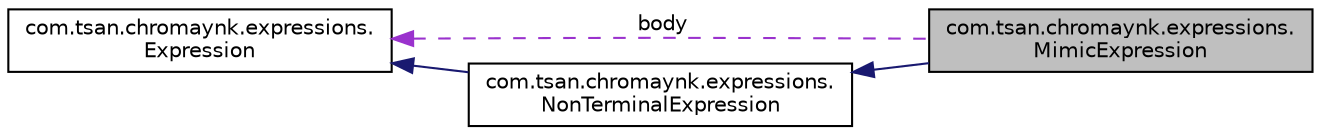 digraph "com.tsan.chromaynk.expressions.MimicExpression"
{
 // LATEX_PDF_SIZE
  edge [fontname="Helvetica",fontsize="10",labelfontname="Helvetica",labelfontsize="10"];
  node [fontname="Helvetica",fontsize="10",shape=record];
  rankdir="LR";
  Node1 [label="com.tsan.chromaynk.expressions.\lMimicExpression",height=0.2,width=0.4,color="black", fillcolor="grey75", style="filled", fontcolor="black",tooltip=" "];
  Node2 -> Node1 [dir="back",color="midnightblue",fontsize="10",style="solid"];
  Node2 [label="com.tsan.chromaynk.expressions.\lNonTerminalExpression",height=0.2,width=0.4,color="black", fillcolor="white", style="filled",URL="$classcom_1_1tsan_1_1chromaynk_1_1expressions_1_1NonTerminalExpression.html",tooltip=" "];
  Node3 -> Node2 [dir="back",color="midnightblue",fontsize="10",style="solid"];
  Node3 [label="com.tsan.chromaynk.expressions.\lExpression",height=0.2,width=0.4,color="black", fillcolor="white", style="filled",URL="$classcom_1_1tsan_1_1chromaynk_1_1expressions_1_1Expression.html",tooltip=" "];
  Node3 -> Node1 [dir="back",color="darkorchid3",fontsize="10",style="dashed",label=" body" ];
}
